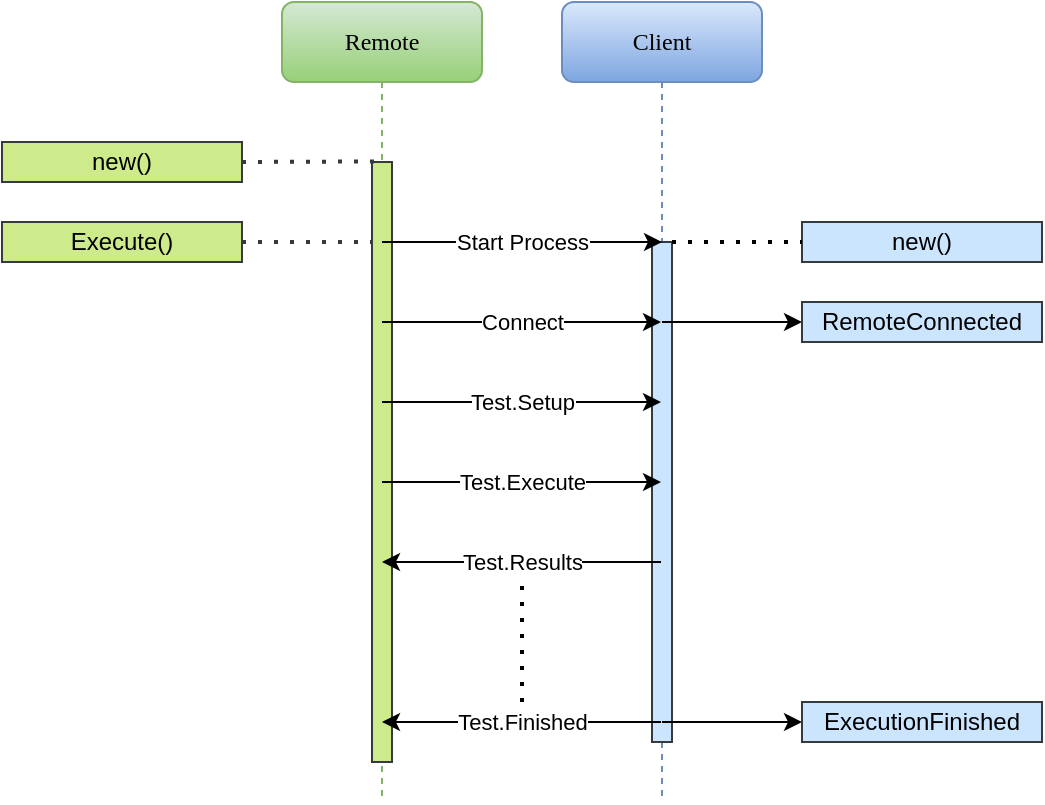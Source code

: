 <mxfile version="13.10.2" type="device"><diagram name="Page-1" id="13e1069c-82ec-6db2-03f1-153e76fe0fe0"><mxGraphModel dx="1662" dy="791" grid="1" gridSize="10" guides="1" tooltips="1" connect="1" arrows="1" fold="1" page="1" pageScale="1" pageWidth="1100" pageHeight="850" background="#ffffff" math="0" shadow="0"><root><mxCell id="0"/><mxCell id="1" parent="0"/><mxCell id="7baba1c4bc27f4b0-2" value="Client" style="shape=umlLifeline;perimeter=lifelinePerimeter;whiteSpace=wrap;html=1;container=1;collapsible=0;recursiveResize=0;outlineConnect=0;rounded=1;shadow=0;comic=0;labelBackgroundColor=none;strokeWidth=1;fontFamily=Verdana;fontSize=12;align=center;fillColor=#dae8fc;strokeColor=#6c8ebf;gradientColor=#7ea6e0;" parent="1" vertex="1"><mxGeometry x="460" y="80" width="100" height="400" as="geometry"/></mxCell><mxCell id="7baba1c4bc27f4b0-10" value="" style="html=1;points=[];perimeter=orthogonalPerimeter;rounded=0;shadow=0;comic=0;labelBackgroundColor=none;strokeWidth=1;fontFamily=Verdana;fontSize=12;align=center;fillColor=#cce5ff;strokeColor=#36393d;" parent="7baba1c4bc27f4b0-2" vertex="1"><mxGeometry x="45" y="120" width="10" height="250" as="geometry"/></mxCell><mxCell id="VBdrCIKlYFHQROaK_2P--37" value="" style="endArrow=classic;html=1;entryX=0;entryY=0.5;entryDx=0;entryDy=0;" parent="7baba1c4bc27f4b0-2" target="VBdrCIKlYFHQROaK_2P--33" edge="1"><mxGeometry width="50" height="50" relative="1" as="geometry"><mxPoint x="50" y="360" as="sourcePoint"/><mxPoint x="100" y="310" as="targetPoint"/></mxGeometry></mxCell><mxCell id="VBdrCIKlYFHQROaK_2P--38" value="" style="endArrow=classic;html=1;entryX=0;entryY=0.5;entryDx=0;entryDy=0;" parent="7baba1c4bc27f4b0-2" target="VBdrCIKlYFHQROaK_2P--32" edge="1"><mxGeometry width="50" height="50" relative="1" as="geometry"><mxPoint x="50" y="160" as="sourcePoint"/><mxPoint x="100" y="110" as="targetPoint"/></mxGeometry></mxCell><mxCell id="7baba1c4bc27f4b0-8" value="&lt;div&gt;Remote&lt;/div&gt;" style="shape=umlLifeline;perimeter=lifelinePerimeter;whiteSpace=wrap;html=1;container=1;collapsible=0;recursiveResize=0;outlineConnect=0;rounded=1;shadow=0;comic=0;labelBackgroundColor=none;strokeWidth=1;fontFamily=Verdana;fontSize=12;align=center;fillColor=#d5e8d4;strokeColor=#82b366;gradientColor=#97d077;" parent="1" vertex="1"><mxGeometry x="320" y="80" width="100" height="400" as="geometry"/></mxCell><mxCell id="7baba1c4bc27f4b0-9" value="" style="html=1;points=[];perimeter=orthogonalPerimeter;rounded=0;shadow=0;comic=0;labelBackgroundColor=none;strokeWidth=1;fontFamily=Verdana;fontSize=12;align=center;fillColor=#cdeb8b;strokeColor=#36393d;" parent="7baba1c4bc27f4b0-8" vertex="1"><mxGeometry x="45" y="80" width="10" height="300" as="geometry"/></mxCell><mxCell id="VBdrCIKlYFHQROaK_2P--10" value="" style="endArrow=classic;html=1;" parent="7baba1c4bc27f4b0-8" target="7baba1c4bc27f4b0-2" edge="1"><mxGeometry relative="1" as="geometry"><mxPoint x="50" y="200" as="sourcePoint"/><mxPoint x="150" y="200" as="targetPoint"/><Array as="points"><mxPoint x="120" y="200"/></Array></mxGeometry></mxCell><mxCell id="VBdrCIKlYFHQROaK_2P--11" value="&lt;div&gt;Test.Setup&lt;/div&gt;" style="edgeLabel;resizable=0;html=1;align=center;verticalAlign=middle;" parent="VBdrCIKlYFHQROaK_2P--10" connectable="0" vertex="1"><mxGeometry relative="1" as="geometry"/></mxCell><mxCell id="VBdrCIKlYFHQROaK_2P--12" value="" style="endArrow=classic;html=1;" parent="7baba1c4bc27f4b0-8" target="7baba1c4bc27f4b0-2" edge="1"><mxGeometry relative="1" as="geometry"><mxPoint x="50" y="240" as="sourcePoint"/><mxPoint x="150" y="240" as="targetPoint"/></mxGeometry></mxCell><mxCell id="VBdrCIKlYFHQROaK_2P--13" value="Test.Execute" style="edgeLabel;resizable=0;html=1;align=center;verticalAlign=middle;" parent="VBdrCIKlYFHQROaK_2P--12" connectable="0" vertex="1"><mxGeometry relative="1" as="geometry"/></mxCell><mxCell id="VBdrCIKlYFHQROaK_2P--30" value="" style="endArrow=classic;html=1;" parent="7baba1c4bc27f4b0-8" target="7baba1c4bc27f4b0-2" edge="1"><mxGeometry relative="1" as="geometry"><mxPoint x="50" y="160" as="sourcePoint"/><mxPoint x="160" y="160" as="targetPoint"/></mxGeometry></mxCell><mxCell id="VBdrCIKlYFHQROaK_2P--31" value="Connect" style="edgeLabel;resizable=0;html=1;align=center;verticalAlign=middle;" parent="VBdrCIKlYFHQROaK_2P--30" connectable="0" vertex="1"><mxGeometry relative="1" as="geometry"/></mxCell><mxCell id="VBdrCIKlYFHQROaK_2P--39" value="" style="endArrow=classic;html=1;" parent="7baba1c4bc27f4b0-8" edge="1"><mxGeometry relative="1" as="geometry"><mxPoint x="50" y="120" as="sourcePoint"/><mxPoint x="190" y="120" as="targetPoint"/></mxGeometry></mxCell><mxCell id="VBdrCIKlYFHQROaK_2P--40" value="&lt;div&gt;Start Process&lt;/div&gt;" style="edgeLabel;resizable=0;html=1;align=center;verticalAlign=middle;" parent="VBdrCIKlYFHQROaK_2P--39" connectable="0" vertex="1"><mxGeometry relative="1" as="geometry"/></mxCell><mxCell id="VBdrCIKlYFHQROaK_2P--2" value="new()" style="rounded=0;whiteSpace=wrap;html=1;fillColor=#cdeb8b;strokeColor=#36393d;" parent="1" vertex="1"><mxGeometry x="180" y="150" width="120" height="20" as="geometry"/></mxCell><mxCell id="VBdrCIKlYFHQROaK_2P--3" value="Execute()" style="rounded=0;whiteSpace=wrap;html=1;fillColor=#cdeb8b;strokeColor=#36393d;" parent="1" vertex="1"><mxGeometry x="180" y="190" width="120" height="20" as="geometry"/></mxCell><mxCell id="VBdrCIKlYFHQROaK_2P--7" value="new()" style="rounded=0;whiteSpace=wrap;html=1;fillColor=#cce5ff;strokeColor=#36393d;" parent="1" vertex="1"><mxGeometry x="580" y="190" width="120" height="20" as="geometry"/></mxCell><mxCell id="VBdrCIKlYFHQROaK_2P--14" value="" style="endArrow=none;dashed=1;html=1;dashPattern=1 3;strokeWidth=2;exitX=1;exitY=0.5;exitDx=0;exitDy=0;fillColor=#cdeb8b;strokeColor=#36393d;" parent="1" source="VBdrCIKlYFHQROaK_2P--3" edge="1"><mxGeometry width="50" height="50" relative="1" as="geometry"><mxPoint x="250" y="340" as="sourcePoint"/><mxPoint x="365" y="200" as="targetPoint"/><Array as="points"><mxPoint x="320" y="200"/></Array></mxGeometry></mxCell><mxCell id="VBdrCIKlYFHQROaK_2P--15" value="" style="endArrow=none;dashed=1;html=1;dashPattern=1 3;strokeWidth=2;entryX=0.45;entryY=-0.001;entryDx=0;entryDy=0;entryPerimeter=0;exitX=1;exitY=0.5;exitDx=0;exitDy=0;fillColor=#cdeb8b;strokeColor=#36393d;" parent="1" source="VBdrCIKlYFHQROaK_2P--2" target="7baba1c4bc27f4b0-9" edge="1"><mxGeometry width="50" height="50" relative="1" as="geometry"><mxPoint x="310" y="180" as="sourcePoint"/><mxPoint x="360" y="130" as="targetPoint"/></mxGeometry></mxCell><mxCell id="VBdrCIKlYFHQROaK_2P--17" value="" style="endArrow=none;dashed=1;html=1;dashPattern=1 3;strokeWidth=2;entryX=0;entryY=0.5;entryDx=0;entryDy=0;" parent="1" target="VBdrCIKlYFHQROaK_2P--7" edge="1"><mxGeometry width="50" height="50" relative="1" as="geometry"><mxPoint x="515" y="200" as="sourcePoint"/><mxPoint x="490" y="320" as="targetPoint"/></mxGeometry></mxCell><mxCell id="VBdrCIKlYFHQROaK_2P--22" value="" style="endArrow=none;dashed=1;html=1;dashPattern=1 3;strokeWidth=2;" parent="1" edge="1"><mxGeometry width="50" height="50" relative="1" as="geometry"><mxPoint x="440" y="430" as="sourcePoint"/><mxPoint x="440" y="370" as="targetPoint"/></mxGeometry></mxCell><mxCell id="VBdrCIKlYFHQROaK_2P--27" value="" style="endArrow=classic;html=1;" parent="1" source="7baba1c4bc27f4b0-2" edge="1"><mxGeometry relative="1" as="geometry"><mxPoint x="470" y="440" as="sourcePoint"/><mxPoint x="370" y="440" as="targetPoint"/></mxGeometry></mxCell><mxCell id="VBdrCIKlYFHQROaK_2P--28" value="Test.Finished" style="edgeLabel;resizable=0;html=1;align=center;verticalAlign=middle;" parent="VBdrCIKlYFHQROaK_2P--27" connectable="0" vertex="1"><mxGeometry relative="1" as="geometry"/></mxCell><mxCell id="VBdrCIKlYFHQROaK_2P--23" value="" style="endArrow=classic;html=1;" parent="1" source="7baba1c4bc27f4b0-2" edge="1"><mxGeometry relative="1" as="geometry"><mxPoint x="470" y="360" as="sourcePoint"/><mxPoint x="370" y="360" as="targetPoint"/></mxGeometry></mxCell><mxCell id="VBdrCIKlYFHQROaK_2P--24" value="Test.Results" style="edgeLabel;resizable=0;html=1;align=center;verticalAlign=middle;" parent="VBdrCIKlYFHQROaK_2P--23" connectable="0" vertex="1"><mxGeometry relative="1" as="geometry"/></mxCell><mxCell id="VBdrCIKlYFHQROaK_2P--32" value="RemoteConnected" style="rounded=0;whiteSpace=wrap;html=1;fillColor=#cce5ff;strokeColor=#36393d;" parent="1" vertex="1"><mxGeometry x="580" y="230" width="120" height="20" as="geometry"/></mxCell><mxCell id="VBdrCIKlYFHQROaK_2P--33" value="ExecutionFinished" style="rounded=0;whiteSpace=wrap;html=1;fillColor=#cce5ff;strokeColor=#36393d;" parent="1" vertex="1"><mxGeometry x="580" y="430" width="120" height="20" as="geometry"/></mxCell></root></mxGraphModel></diagram></mxfile>